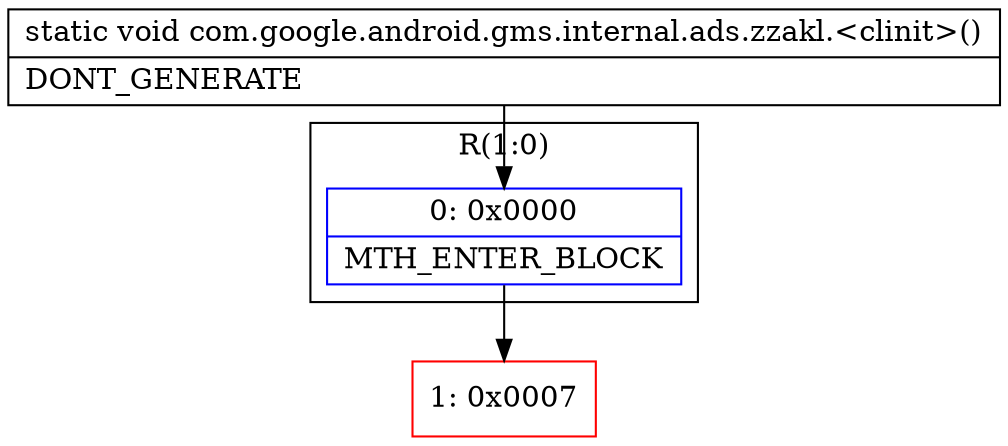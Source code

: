 digraph "CFG forcom.google.android.gms.internal.ads.zzakl.\<clinit\>()V" {
subgraph cluster_Region_2129378130 {
label = "R(1:0)";
node [shape=record,color=blue];
Node_0 [shape=record,label="{0\:\ 0x0000|MTH_ENTER_BLOCK\l}"];
}
Node_1 [shape=record,color=red,label="{1\:\ 0x0007}"];
MethodNode[shape=record,label="{static void com.google.android.gms.internal.ads.zzakl.\<clinit\>()  | DONT_GENERATE\l}"];
MethodNode -> Node_0;
Node_0 -> Node_1;
}

